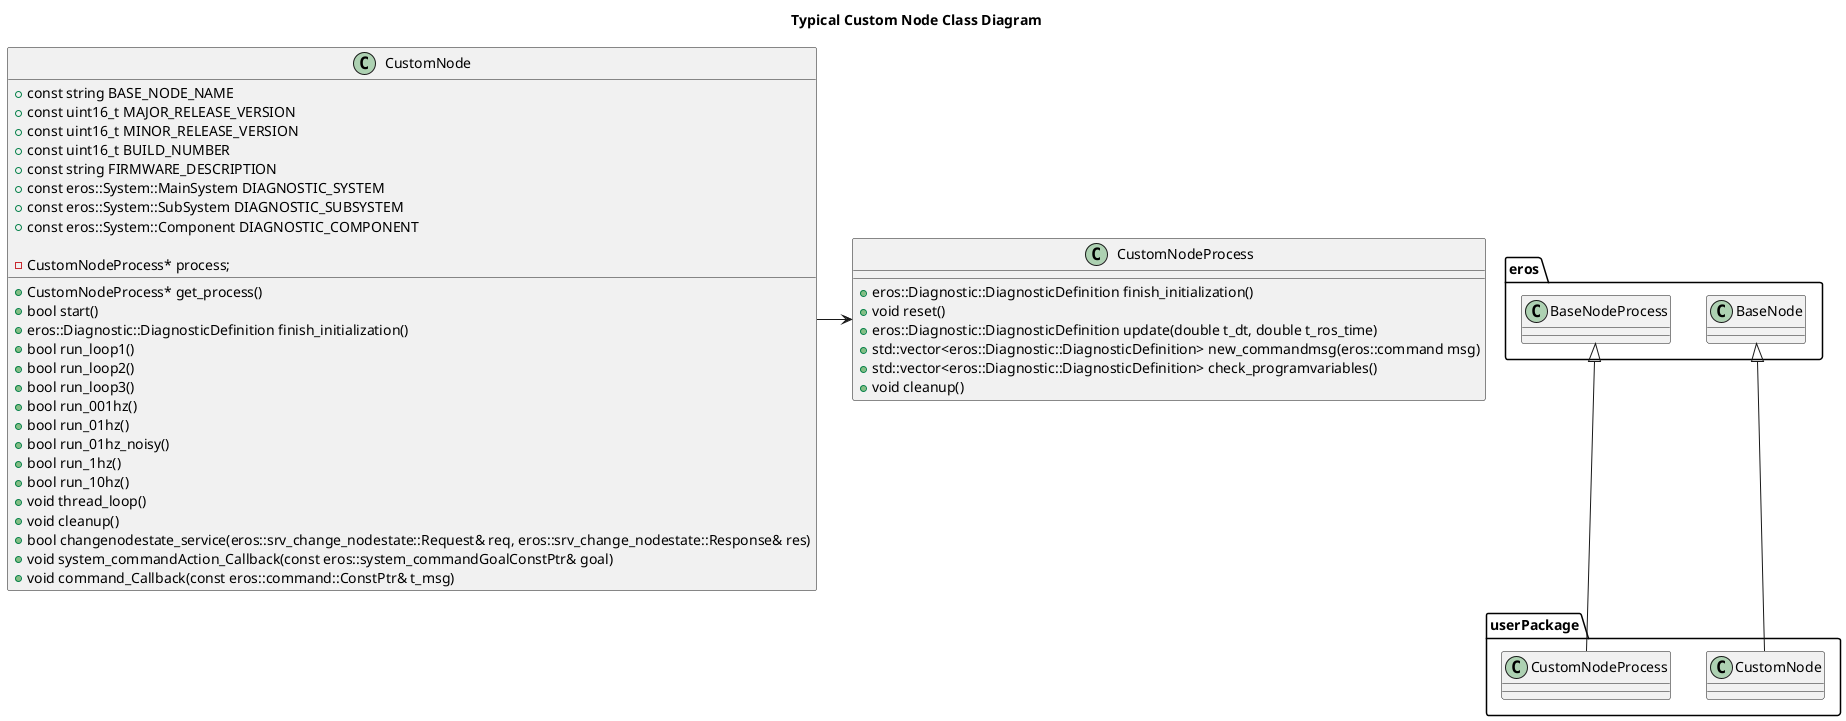 @startuml
title Typical Custom Node Class Diagram

package eros {
  class BaseNode
  class BaseNodeProcess
}

package userPackage {
  BaseNode <|-- CustomNode
  BaseNodeProcess <|-- CustomNodeProcess
}
class CustomNode {
    +const string BASE_NODE_NAME
    +const uint16_t MAJOR_RELEASE_VERSION
    +const uint16_t MINOR_RELEASE_VERSION
    +const uint16_t BUILD_NUMBER
    +const string FIRMWARE_DESCRIPTION
    +const eros::System::MainSystem DIAGNOSTIC_SYSTEM
    +const eros::System::SubSystem DIAGNOSTIC_SUBSYSTEM
    +const eros::System::Component DIAGNOSTIC_COMPONENT
    +CustomNodeProcess* get_process()
    +bool start()
    +eros::Diagnostic::DiagnosticDefinition finish_initialization()
    +bool run_loop1()
    +bool run_loop2()
    +bool run_loop3()
    +bool run_001hz()
    +bool run_01hz()
    +bool run_01hz_noisy()
    +bool run_1hz()
    +bool run_10hz()
    +void thread_loop()
    +void cleanup()
    +bool changenodestate_service(eros::srv_change_nodestate::Request& req, eros::srv_change_nodestate::Response& res)
    +void system_commandAction_Callback(const eros::system_commandGoalConstPtr& goal)
    +void command_Callback(const eros::command::ConstPtr& t_msg)

    -CustomNodeProcess* process;
}
class CustomNodeProcess {
    +eros::Diagnostic::DiagnosticDefinition finish_initialization()
    +void reset()
    +eros::Diagnostic::DiagnosticDefinition update(double t_dt, double t_ros_time)
    +std::vector<eros::Diagnostic::DiagnosticDefinition> new_commandmsg(eros::command msg)
    +std::vector<eros::Diagnostic::DiagnosticDefinition> check_programvariables()
    +void cleanup()

}
CustomNode -> CustomNodeProcess
@enduml